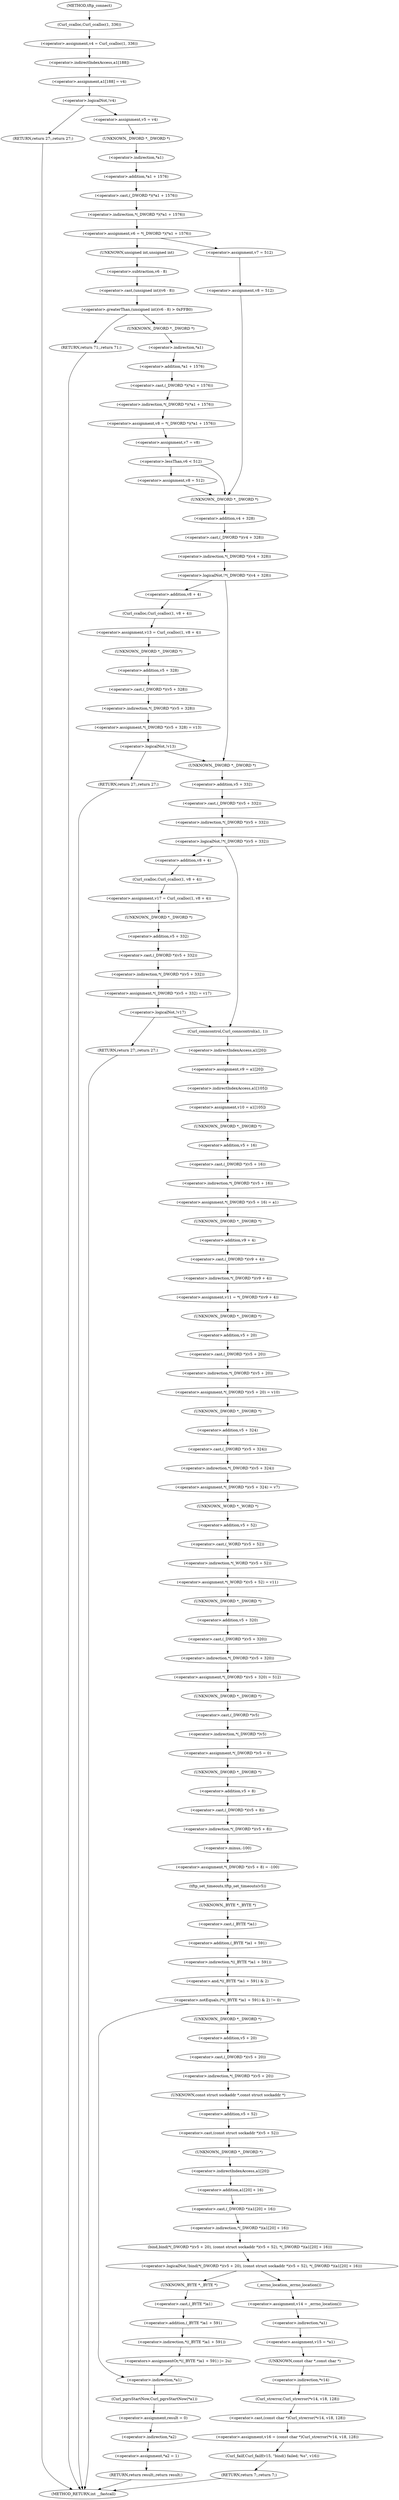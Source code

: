digraph tftp_connect {  
"1000135" [label = "(<operator>.assignment,v4 = Curl_ccalloc(1, 336))" ]
"1000137" [label = "(Curl_ccalloc,Curl_ccalloc(1, 336))" ]
"1000140" [label = "(<operator>.assignment,a1[188] = v4)" ]
"1000141" [label = "(<operator>.indirectIndexAccess,a1[188])" ]
"1000146" [label = "(<operator>.logicalNot,!v4)" ]
"1000148" [label = "(RETURN,return 27;,return 27;)" ]
"1000150" [label = "(<operator>.assignment,v5 = v4)" ]
"1000153" [label = "(<operator>.assignment,v6 = *(_DWORD *)(*a1 + 1576))" ]
"1000155" [label = "(<operator>.indirection,*(_DWORD *)(*a1 + 1576))" ]
"1000156" [label = "(<operator>.cast,(_DWORD *)(*a1 + 1576))" ]
"1000157" [label = "(UNKNOWN,_DWORD *,_DWORD *)" ]
"1000158" [label = "(<operator>.addition,*a1 + 1576)" ]
"1000159" [label = "(<operator>.indirection,*a1)" ]
"1000166" [label = "(<operator>.greaterThan,(unsigned int)(v6 - 8) > 0xFFB0)" ]
"1000167" [label = "(<operator>.cast,(unsigned int)(v6 - 8))" ]
"1000168" [label = "(UNKNOWN,unsigned int,unsigned int)" ]
"1000169" [label = "(<operator>.subtraction,v6 - 8)" ]
"1000173" [label = "(RETURN,return 71;,return 71;)" ]
"1000175" [label = "(<operator>.assignment,v8 = *(_DWORD *)(*a1 + 1576))" ]
"1000177" [label = "(<operator>.indirection,*(_DWORD *)(*a1 + 1576))" ]
"1000178" [label = "(<operator>.cast,(_DWORD *)(*a1 + 1576))" ]
"1000179" [label = "(UNKNOWN,_DWORD *,_DWORD *)" ]
"1000180" [label = "(<operator>.addition,*a1 + 1576)" ]
"1000181" [label = "(<operator>.indirection,*a1)" ]
"1000184" [label = "(<operator>.assignment,v7 = v8)" ]
"1000188" [label = "(<operator>.lessThan,v6 < 512)" ]
"1000191" [label = "(<operator>.assignment,v8 = 512)" ]
"1000196" [label = "(<operator>.assignment,v7 = 512)" ]
"1000199" [label = "(<operator>.assignment,v8 = 512)" ]
"1000203" [label = "(<operator>.logicalNot,!*(_DWORD *)(v4 + 328))" ]
"1000204" [label = "(<operator>.indirection,*(_DWORD *)(v4 + 328))" ]
"1000205" [label = "(<operator>.cast,(_DWORD *)(v4 + 328))" ]
"1000206" [label = "(UNKNOWN,_DWORD *,_DWORD *)" ]
"1000207" [label = "(<operator>.addition,v4 + 328)" ]
"1000211" [label = "(<operator>.assignment,v13 = Curl_ccalloc(1, v8 + 4))" ]
"1000213" [label = "(Curl_ccalloc,Curl_ccalloc(1, v8 + 4))" ]
"1000215" [label = "(<operator>.addition,v8 + 4)" ]
"1000218" [label = "(<operator>.assignment,*(_DWORD *)(v5 + 328) = v13)" ]
"1000219" [label = "(<operator>.indirection,*(_DWORD *)(v5 + 328))" ]
"1000220" [label = "(<operator>.cast,(_DWORD *)(v5 + 328))" ]
"1000221" [label = "(UNKNOWN,_DWORD *,_DWORD *)" ]
"1000222" [label = "(<operator>.addition,v5 + 328)" ]
"1000227" [label = "(<operator>.logicalNot,!v13)" ]
"1000229" [label = "(RETURN,return 27;,return 27;)" ]
"1000232" [label = "(<operator>.logicalNot,!*(_DWORD *)(v5 + 332))" ]
"1000233" [label = "(<operator>.indirection,*(_DWORD *)(v5 + 332))" ]
"1000234" [label = "(<operator>.cast,(_DWORD *)(v5 + 332))" ]
"1000235" [label = "(UNKNOWN,_DWORD *,_DWORD *)" ]
"1000236" [label = "(<operator>.addition,v5 + 332)" ]
"1000240" [label = "(<operator>.assignment,v17 = Curl_ccalloc(1, v8 + 4))" ]
"1000242" [label = "(Curl_ccalloc,Curl_ccalloc(1, v8 + 4))" ]
"1000244" [label = "(<operator>.addition,v8 + 4)" ]
"1000247" [label = "(<operator>.assignment,*(_DWORD *)(v5 + 332) = v17)" ]
"1000248" [label = "(<operator>.indirection,*(_DWORD *)(v5 + 332))" ]
"1000249" [label = "(<operator>.cast,(_DWORD *)(v5 + 332))" ]
"1000250" [label = "(UNKNOWN,_DWORD *,_DWORD *)" ]
"1000251" [label = "(<operator>.addition,v5 + 332)" ]
"1000256" [label = "(<operator>.logicalNot,!v17)" ]
"1000258" [label = "(RETURN,return 27;,return 27;)" ]
"1000260" [label = "(Curl_conncontrol,Curl_conncontrol(a1, 1))" ]
"1000263" [label = "(<operator>.assignment,v9 = a1[20])" ]
"1000265" [label = "(<operator>.indirectIndexAccess,a1[20])" ]
"1000268" [label = "(<operator>.assignment,v10 = a1[105])" ]
"1000270" [label = "(<operator>.indirectIndexAccess,a1[105])" ]
"1000273" [label = "(<operator>.assignment,*(_DWORD *)(v5 + 16) = a1)" ]
"1000274" [label = "(<operator>.indirection,*(_DWORD *)(v5 + 16))" ]
"1000275" [label = "(<operator>.cast,(_DWORD *)(v5 + 16))" ]
"1000276" [label = "(UNKNOWN,_DWORD *,_DWORD *)" ]
"1000277" [label = "(<operator>.addition,v5 + 16)" ]
"1000281" [label = "(<operator>.assignment,v11 = *(_DWORD *)(v9 + 4))" ]
"1000283" [label = "(<operator>.indirection,*(_DWORD *)(v9 + 4))" ]
"1000284" [label = "(<operator>.cast,(_DWORD *)(v9 + 4))" ]
"1000285" [label = "(UNKNOWN,_DWORD *,_DWORD *)" ]
"1000286" [label = "(<operator>.addition,v9 + 4)" ]
"1000289" [label = "(<operator>.assignment,*(_DWORD *)(v5 + 20) = v10)" ]
"1000290" [label = "(<operator>.indirection,*(_DWORD *)(v5 + 20))" ]
"1000291" [label = "(<operator>.cast,(_DWORD *)(v5 + 20))" ]
"1000292" [label = "(UNKNOWN,_DWORD *,_DWORD *)" ]
"1000293" [label = "(<operator>.addition,v5 + 20)" ]
"1000297" [label = "(<operator>.assignment,*(_DWORD *)(v5 + 324) = v7)" ]
"1000298" [label = "(<operator>.indirection,*(_DWORD *)(v5 + 324))" ]
"1000299" [label = "(<operator>.cast,(_DWORD *)(v5 + 324))" ]
"1000300" [label = "(UNKNOWN,_DWORD *,_DWORD *)" ]
"1000301" [label = "(<operator>.addition,v5 + 324)" ]
"1000305" [label = "(<operator>.assignment,*(_WORD *)(v5 + 52) = v11)" ]
"1000306" [label = "(<operator>.indirection,*(_WORD *)(v5 + 52))" ]
"1000307" [label = "(<operator>.cast,(_WORD *)(v5 + 52))" ]
"1000308" [label = "(UNKNOWN,_WORD *,_WORD *)" ]
"1000309" [label = "(<operator>.addition,v5 + 52)" ]
"1000313" [label = "(<operator>.assignment,*(_DWORD *)(v5 + 320) = 512)" ]
"1000314" [label = "(<operator>.indirection,*(_DWORD *)(v5 + 320))" ]
"1000315" [label = "(<operator>.cast,(_DWORD *)(v5 + 320))" ]
"1000316" [label = "(UNKNOWN,_DWORD *,_DWORD *)" ]
"1000317" [label = "(<operator>.addition,v5 + 320)" ]
"1000321" [label = "(<operator>.assignment,*(_DWORD *)v5 = 0)" ]
"1000322" [label = "(<operator>.indirection,*(_DWORD *)v5)" ]
"1000323" [label = "(<operator>.cast,(_DWORD *)v5)" ]
"1000324" [label = "(UNKNOWN,_DWORD *,_DWORD *)" ]
"1000327" [label = "(<operator>.assignment,*(_DWORD *)(v5 + 8) = -100)" ]
"1000328" [label = "(<operator>.indirection,*(_DWORD *)(v5 + 8))" ]
"1000329" [label = "(<operator>.cast,(_DWORD *)(v5 + 8))" ]
"1000330" [label = "(UNKNOWN,_DWORD *,_DWORD *)" ]
"1000331" [label = "(<operator>.addition,v5 + 8)" ]
"1000334" [label = "(<operator>.minus,-100)" ]
"1000336" [label = "(tftp_set_timeouts,tftp_set_timeouts(v5))" ]
"1000339" [label = "(<operator>.notEquals,(*((_BYTE *)a1 + 591) & 2) != 0)" ]
"1000340" [label = "(<operator>.and,*((_BYTE *)a1 + 591) & 2)" ]
"1000341" [label = "(<operator>.indirection,*((_BYTE *)a1 + 591))" ]
"1000342" [label = "(<operator>.addition,(_BYTE *)a1 + 591)" ]
"1000343" [label = "(<operator>.cast,(_BYTE *)a1)" ]
"1000344" [label = "(UNKNOWN,_BYTE *,_BYTE *)" ]
"1000351" [label = "(Curl_pgrsStartNow,Curl_pgrsStartNow(*a1))" ]
"1000352" [label = "(<operator>.indirection,*a1)" ]
"1000354" [label = "(<operator>.assignment,result = 0)" ]
"1000357" [label = "(<operator>.assignment,*a2 = 1)" ]
"1000358" [label = "(<operator>.indirection,*a2)" ]
"1000361" [label = "(RETURN,return result;,return result;)" ]
"1000364" [label = "(<operator>.logicalNot,!bind(*(_DWORD *)(v5 + 20), (const struct sockaddr *)(v5 + 52), *(_DWORD *)(a1[20] + 16)))" ]
"1000365" [label = "(bind,bind(*(_DWORD *)(v5 + 20), (const struct sockaddr *)(v5 + 52), *(_DWORD *)(a1[20] + 16)))" ]
"1000366" [label = "(<operator>.indirection,*(_DWORD *)(v5 + 20))" ]
"1000367" [label = "(<operator>.cast,(_DWORD *)(v5 + 20))" ]
"1000368" [label = "(UNKNOWN,_DWORD *,_DWORD *)" ]
"1000369" [label = "(<operator>.addition,v5 + 20)" ]
"1000372" [label = "(<operator>.cast,(const struct sockaddr *)(v5 + 52))" ]
"1000373" [label = "(UNKNOWN,const struct sockaddr *,const struct sockaddr *)" ]
"1000374" [label = "(<operator>.addition,v5 + 52)" ]
"1000377" [label = "(<operator>.indirection,*(_DWORD *)(a1[20] + 16))" ]
"1000378" [label = "(<operator>.cast,(_DWORD *)(a1[20] + 16))" ]
"1000379" [label = "(UNKNOWN,_DWORD *,_DWORD *)" ]
"1000380" [label = "(<operator>.addition,a1[20] + 16)" ]
"1000381" [label = "(<operator>.indirectIndexAccess,a1[20])" ]
"1000386" [label = "(<operators>.assignmentOr,*((_BYTE *)a1 + 591) |= 2u)" ]
"1000387" [label = "(<operator>.indirection,*((_BYTE *)a1 + 591))" ]
"1000388" [label = "(<operator>.addition,(_BYTE *)a1 + 591)" ]
"1000389" [label = "(<operator>.cast,(_BYTE *)a1)" ]
"1000390" [label = "(UNKNOWN,_BYTE *,_BYTE *)" ]
"1000395" [label = "(<operator>.assignment,v14 = _errno_location())" ]
"1000397" [label = "(_errno_location,_errno_location())" ]
"1000398" [label = "(<operator>.assignment,v15 = *a1)" ]
"1000400" [label = "(<operator>.indirection,*a1)" ]
"1000402" [label = "(<operator>.assignment,v16 = (const char *)Curl_strerror(*v14, v18, 128))" ]
"1000404" [label = "(<operator>.cast,(const char *)Curl_strerror(*v14, v18, 128))" ]
"1000405" [label = "(UNKNOWN,const char *,const char *)" ]
"1000406" [label = "(Curl_strerror,Curl_strerror(*v14, v18, 128))" ]
"1000407" [label = "(<operator>.indirection,*v14)" ]
"1000411" [label = "(Curl_failf,Curl_failf(v15, \"bind() failed; %s\", v16))" ]
"1000415" [label = "(RETURN,return 7;,return 7;)" ]
"1000116" [label = "(METHOD,tftp_connect)" ]
"1000417" [label = "(METHOD_RETURN,int __fastcall)" ]
  "1000135" -> "1000141" 
  "1000137" -> "1000135" 
  "1000140" -> "1000146" 
  "1000141" -> "1000140" 
  "1000146" -> "1000148" 
  "1000146" -> "1000150" 
  "1000148" -> "1000417" 
  "1000150" -> "1000157" 
  "1000153" -> "1000168" 
  "1000153" -> "1000196" 
  "1000155" -> "1000153" 
  "1000156" -> "1000155" 
  "1000157" -> "1000159" 
  "1000158" -> "1000156" 
  "1000159" -> "1000158" 
  "1000166" -> "1000173" 
  "1000166" -> "1000179" 
  "1000167" -> "1000166" 
  "1000168" -> "1000169" 
  "1000169" -> "1000167" 
  "1000173" -> "1000417" 
  "1000175" -> "1000184" 
  "1000177" -> "1000175" 
  "1000178" -> "1000177" 
  "1000179" -> "1000181" 
  "1000180" -> "1000178" 
  "1000181" -> "1000180" 
  "1000184" -> "1000188" 
  "1000188" -> "1000206" 
  "1000188" -> "1000191" 
  "1000191" -> "1000206" 
  "1000196" -> "1000199" 
  "1000199" -> "1000206" 
  "1000203" -> "1000235" 
  "1000203" -> "1000215" 
  "1000204" -> "1000203" 
  "1000205" -> "1000204" 
  "1000206" -> "1000207" 
  "1000207" -> "1000205" 
  "1000211" -> "1000221" 
  "1000213" -> "1000211" 
  "1000215" -> "1000213" 
  "1000218" -> "1000227" 
  "1000219" -> "1000218" 
  "1000220" -> "1000219" 
  "1000221" -> "1000222" 
  "1000222" -> "1000220" 
  "1000227" -> "1000235" 
  "1000227" -> "1000229" 
  "1000229" -> "1000417" 
  "1000232" -> "1000244" 
  "1000232" -> "1000260" 
  "1000233" -> "1000232" 
  "1000234" -> "1000233" 
  "1000235" -> "1000236" 
  "1000236" -> "1000234" 
  "1000240" -> "1000250" 
  "1000242" -> "1000240" 
  "1000244" -> "1000242" 
  "1000247" -> "1000256" 
  "1000248" -> "1000247" 
  "1000249" -> "1000248" 
  "1000250" -> "1000251" 
  "1000251" -> "1000249" 
  "1000256" -> "1000258" 
  "1000256" -> "1000260" 
  "1000258" -> "1000417" 
  "1000260" -> "1000265" 
  "1000263" -> "1000270" 
  "1000265" -> "1000263" 
  "1000268" -> "1000276" 
  "1000270" -> "1000268" 
  "1000273" -> "1000285" 
  "1000274" -> "1000273" 
  "1000275" -> "1000274" 
  "1000276" -> "1000277" 
  "1000277" -> "1000275" 
  "1000281" -> "1000292" 
  "1000283" -> "1000281" 
  "1000284" -> "1000283" 
  "1000285" -> "1000286" 
  "1000286" -> "1000284" 
  "1000289" -> "1000300" 
  "1000290" -> "1000289" 
  "1000291" -> "1000290" 
  "1000292" -> "1000293" 
  "1000293" -> "1000291" 
  "1000297" -> "1000308" 
  "1000298" -> "1000297" 
  "1000299" -> "1000298" 
  "1000300" -> "1000301" 
  "1000301" -> "1000299" 
  "1000305" -> "1000316" 
  "1000306" -> "1000305" 
  "1000307" -> "1000306" 
  "1000308" -> "1000309" 
  "1000309" -> "1000307" 
  "1000313" -> "1000324" 
  "1000314" -> "1000313" 
  "1000315" -> "1000314" 
  "1000316" -> "1000317" 
  "1000317" -> "1000315" 
  "1000321" -> "1000330" 
  "1000322" -> "1000321" 
  "1000323" -> "1000322" 
  "1000324" -> "1000323" 
  "1000327" -> "1000336" 
  "1000328" -> "1000334" 
  "1000329" -> "1000328" 
  "1000330" -> "1000331" 
  "1000331" -> "1000329" 
  "1000334" -> "1000327" 
  "1000336" -> "1000344" 
  "1000339" -> "1000368" 
  "1000339" -> "1000352" 
  "1000340" -> "1000339" 
  "1000341" -> "1000340" 
  "1000342" -> "1000341" 
  "1000343" -> "1000342" 
  "1000344" -> "1000343" 
  "1000351" -> "1000354" 
  "1000352" -> "1000351" 
  "1000354" -> "1000358" 
  "1000357" -> "1000361" 
  "1000358" -> "1000357" 
  "1000361" -> "1000417" 
  "1000364" -> "1000390" 
  "1000364" -> "1000397" 
  "1000365" -> "1000364" 
  "1000366" -> "1000373" 
  "1000367" -> "1000366" 
  "1000368" -> "1000369" 
  "1000369" -> "1000367" 
  "1000372" -> "1000379" 
  "1000373" -> "1000374" 
  "1000374" -> "1000372" 
  "1000377" -> "1000365" 
  "1000378" -> "1000377" 
  "1000379" -> "1000381" 
  "1000380" -> "1000378" 
  "1000381" -> "1000380" 
  "1000386" -> "1000352" 
  "1000387" -> "1000386" 
  "1000388" -> "1000387" 
  "1000389" -> "1000388" 
  "1000390" -> "1000389" 
  "1000395" -> "1000400" 
  "1000397" -> "1000395" 
  "1000398" -> "1000405" 
  "1000400" -> "1000398" 
  "1000402" -> "1000411" 
  "1000404" -> "1000402" 
  "1000405" -> "1000407" 
  "1000406" -> "1000404" 
  "1000407" -> "1000406" 
  "1000411" -> "1000415" 
  "1000415" -> "1000417" 
  "1000116" -> "1000137" 
}
